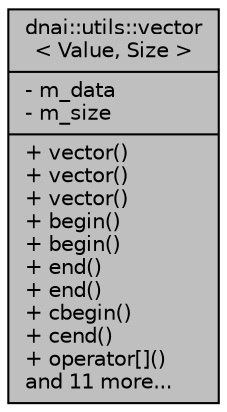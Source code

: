 digraph "dnai::utils::vector&lt; Value, Size &gt;"
{
  edge [fontname="Helvetica",fontsize="10",labelfontname="Helvetica",labelfontsize="10"];
  node [fontname="Helvetica",fontsize="10",shape=record];
  Node1 [label="{dnai::utils::vector\l\< Value, Size \>\n|- m_data\l- m_size\l|+ vector()\l+ vector()\l+ vector()\l+ begin()\l+ begin()\l+ end()\l+ end()\l+ cbegin()\l+ cend()\l+ operator[]()\land 11 more...\l}",height=0.2,width=0.4,color="black", fillcolor="grey75", style="filled", fontcolor="black"];
}
